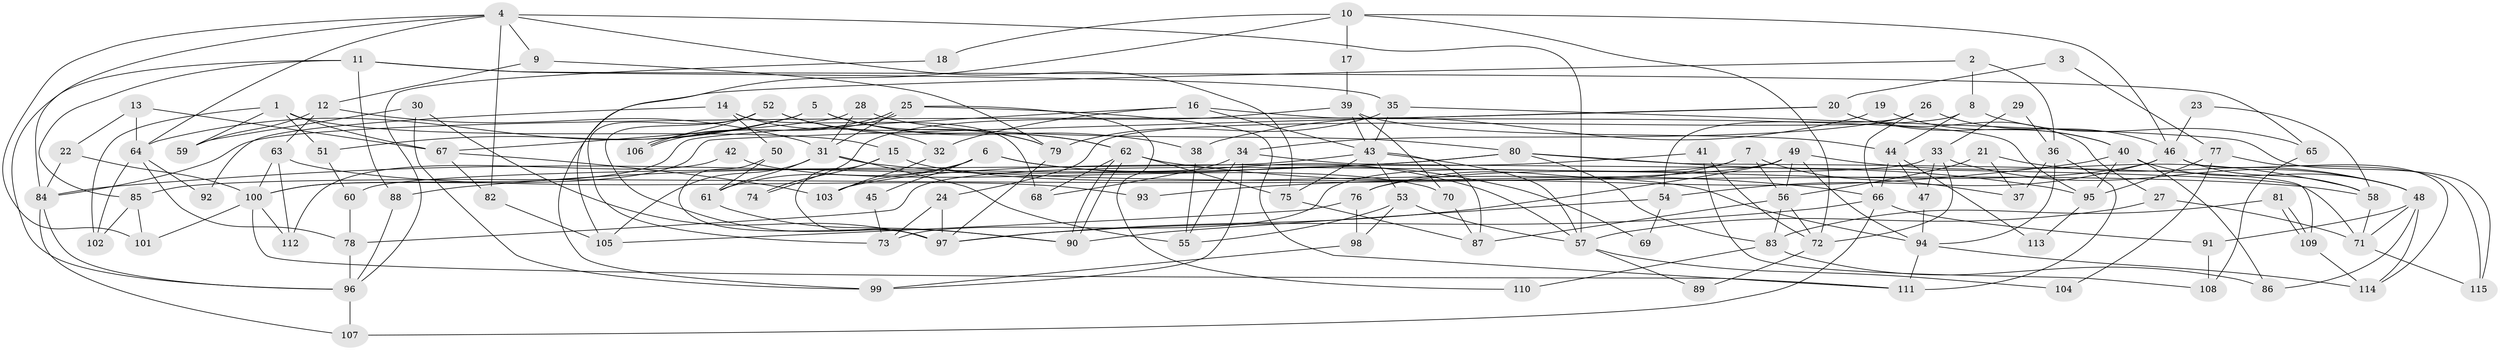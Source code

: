 // Generated by graph-tools (version 1.1) at 2025/02/03/09/25 03:02:00]
// undirected, 115 vertices, 230 edges
graph export_dot {
graph [start="1"]
  node [color=gray90,style=filled];
  1;
  2;
  3;
  4;
  5;
  6;
  7;
  8;
  9;
  10;
  11;
  12;
  13;
  14;
  15;
  16;
  17;
  18;
  19;
  20;
  21;
  22;
  23;
  24;
  25;
  26;
  27;
  28;
  29;
  30;
  31;
  32;
  33;
  34;
  35;
  36;
  37;
  38;
  39;
  40;
  41;
  42;
  43;
  44;
  45;
  46;
  47;
  48;
  49;
  50;
  51;
  52;
  53;
  54;
  55;
  56;
  57;
  58;
  59;
  60;
  61;
  62;
  63;
  64;
  65;
  66;
  67;
  68;
  69;
  70;
  71;
  72;
  73;
  74;
  75;
  76;
  77;
  78;
  79;
  80;
  81;
  82;
  83;
  84;
  85;
  86;
  87;
  88;
  89;
  90;
  91;
  92;
  93;
  94;
  95;
  96;
  97;
  98;
  99;
  100;
  101;
  102;
  103;
  104;
  105;
  106;
  107;
  108;
  109;
  110;
  111;
  112;
  113;
  114;
  115;
  1 -- 15;
  1 -- 102;
  1 -- 51;
  1 -- 59;
  1 -- 67;
  2 -- 99;
  2 -- 8;
  2 -- 36;
  3 -- 20;
  3 -- 77;
  4 -- 84;
  4 -- 64;
  4 -- 9;
  4 -- 57;
  4 -- 75;
  4 -- 82;
  4 -- 101;
  5 -- 62;
  5 -- 64;
  5 -- 38;
  5 -- 51;
  5 -- 79;
  6 -- 57;
  6 -- 103;
  6 -- 45;
  6 -- 61;
  6 -- 69;
  7 -- 56;
  7 -- 37;
  7 -- 73;
  7 -- 76;
  8 -- 24;
  8 -- 65;
  8 -- 44;
  9 -- 79;
  9 -- 12;
  10 -- 105;
  10 -- 46;
  10 -- 17;
  10 -- 18;
  10 -- 72;
  11 -- 85;
  11 -- 88;
  11 -- 35;
  11 -- 65;
  11 -- 96;
  12 -- 31;
  12 -- 59;
  12 -- 63;
  13 -- 22;
  13 -- 67;
  13 -- 64;
  14 -- 68;
  14 -- 50;
  14 -- 32;
  14 -- 92;
  15 -- 97;
  15 -- 94;
  15 -- 74;
  16 -- 43;
  16 -- 95;
  16 -- 32;
  16 -- 100;
  17 -- 39;
  18 -- 96;
  19 -- 38;
  19 -- 40;
  20 -- 84;
  20 -- 27;
  20 -- 40;
  20 -- 100;
  21 -- 48;
  21 -- 56;
  21 -- 37;
  22 -- 84;
  22 -- 100;
  23 -- 46;
  23 -- 58;
  24 -- 73;
  24 -- 97;
  25 -- 106;
  25 -- 106;
  25 -- 111;
  25 -- 31;
  25 -- 110;
  26 -- 66;
  26 -- 54;
  26 -- 34;
  26 -- 46;
  27 -- 57;
  27 -- 71;
  28 -- 67;
  28 -- 31;
  28 -- 80;
  29 -- 33;
  29 -- 36;
  30 -- 59;
  30 -- 99;
  30 -- 97;
  31 -- 55;
  31 -- 58;
  31 -- 61;
  31 -- 105;
  32 -- 103;
  33 -- 78;
  33 -- 72;
  33 -- 47;
  33 -- 48;
  34 -- 71;
  34 -- 55;
  34 -- 68;
  34 -- 99;
  35 -- 79;
  35 -- 43;
  35 -- 115;
  36 -- 111;
  36 -- 37;
  36 -- 94;
  38 -- 55;
  39 -- 43;
  39 -- 44;
  39 -- 70;
  39 -- 74;
  40 -- 48;
  40 -- 86;
  40 -- 93;
  40 -- 95;
  41 -- 103;
  41 -- 72;
  41 -- 108;
  42 -- 70;
  42 -- 112;
  43 -- 75;
  43 -- 53;
  43 -- 57;
  43 -- 60;
  43 -- 87;
  44 -- 66;
  44 -- 47;
  44 -- 113;
  45 -- 73;
  46 -- 114;
  46 -- 54;
  46 -- 58;
  46 -- 76;
  47 -- 94;
  48 -- 86;
  48 -- 71;
  48 -- 91;
  48 -- 114;
  49 -- 58;
  49 -- 94;
  49 -- 56;
  49 -- 85;
  49 -- 97;
  50 -- 61;
  50 -- 97;
  51 -- 60;
  52 -- 79;
  52 -- 90;
  52 -- 62;
  52 -- 73;
  52 -- 106;
  53 -- 57;
  53 -- 55;
  53 -- 98;
  54 -- 90;
  54 -- 69;
  56 -- 87;
  56 -- 72;
  56 -- 83;
  57 -- 89;
  57 -- 104;
  58 -- 71;
  60 -- 78;
  61 -- 90;
  62 -- 90;
  62 -- 90;
  62 -- 66;
  62 -- 68;
  62 -- 75;
  63 -- 100;
  63 -- 93;
  63 -- 112;
  64 -- 78;
  64 -- 92;
  64 -- 102;
  65 -- 108;
  66 -- 97;
  66 -- 91;
  66 -- 107;
  67 -- 82;
  67 -- 103;
  70 -- 87;
  71 -- 115;
  72 -- 89;
  75 -- 87;
  76 -- 98;
  76 -- 105;
  77 -- 95;
  77 -- 115;
  77 -- 104;
  78 -- 96;
  79 -- 97;
  80 -- 109;
  80 -- 83;
  80 -- 84;
  80 -- 88;
  80 -- 95;
  81 -- 109;
  81 -- 109;
  81 -- 83;
  82 -- 105;
  83 -- 86;
  83 -- 110;
  84 -- 96;
  84 -- 107;
  85 -- 101;
  85 -- 102;
  88 -- 96;
  91 -- 108;
  94 -- 111;
  94 -- 114;
  95 -- 113;
  96 -- 107;
  98 -- 99;
  100 -- 101;
  100 -- 111;
  100 -- 112;
  109 -- 114;
}
